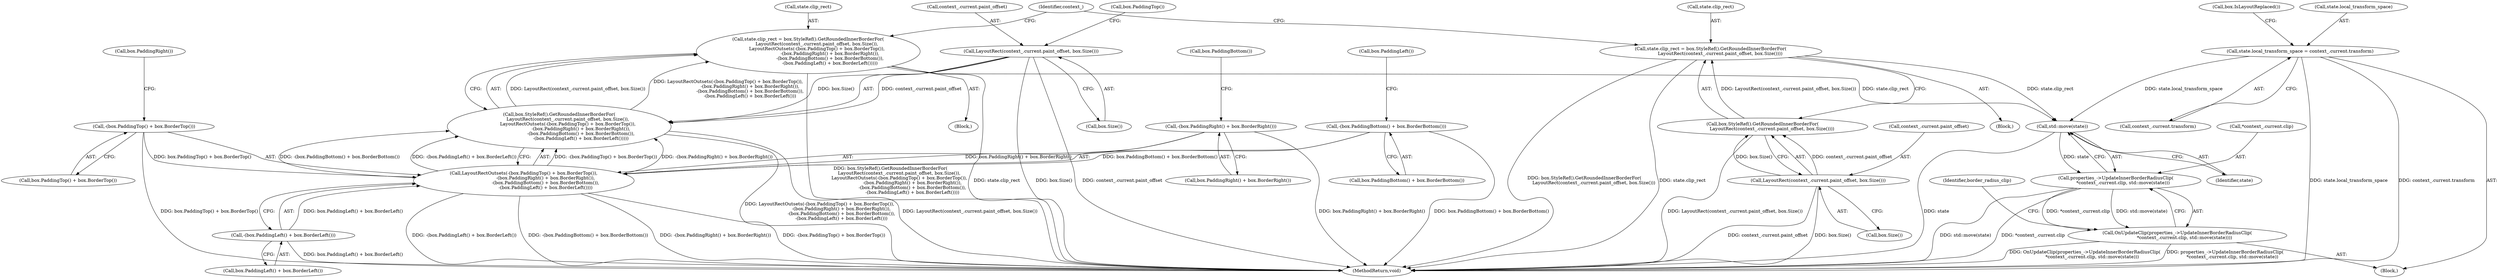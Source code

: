 digraph "0_Chrome_f911e11e7f6b5c0d6f5ee694a9871de6619889f7_7@API" {
"1000180" [label="(Call,std::move(state))"];
"1000129" [label="(Call,state.clip_rect = box.StyleRef().GetRoundedInnerBorderFor(\n            LayoutRect(context_.current.paint_offset, box.Size()),\n            LayoutRectOutsets(-(box.PaddingTop() + box.BorderTop()),\n                              -(box.PaddingRight() + box.BorderRight()),\n                              -(box.PaddingBottom() + box.BorderBottom()),\n                              -(box.PaddingLeft() + box.BorderLeft()))))"];
"1000133" [label="(Call,box.StyleRef().GetRoundedInnerBorderFor(\n            LayoutRect(context_.current.paint_offset, box.Size()),\n            LayoutRectOutsets(-(box.PaddingTop() + box.BorderTop()),\n                              -(box.PaddingRight() + box.BorderRight()),\n                              -(box.PaddingBottom() + box.BorderBottom()),\n                              -(box.PaddingLeft() + box.BorderLeft()))))"];
"1000134" [label="(Call,LayoutRect(context_.current.paint_offset, box.Size()))"];
"1000141" [label="(Call,LayoutRectOutsets(-(box.PaddingTop() + box.BorderTop()),\n                              -(box.PaddingRight() + box.BorderRight()),\n                              -(box.PaddingBottom() + box.BorderBottom()),\n                              -(box.PaddingLeft() + box.BorderLeft())))"];
"1000142" [label="(Call,-(box.PaddingTop() + box.BorderTop()))"];
"1000146" [label="(Call,-(box.PaddingRight() + box.BorderRight()))"];
"1000150" [label="(Call,-(box.PaddingBottom() + box.BorderBottom()))"];
"1000154" [label="(Call,-(box.PaddingLeft() + box.BorderLeft()))"];
"1000117" [label="(Call,state.local_transform_space = context_.current.transform)"];
"1000160" [label="(Call,state.clip_rect = box.StyleRef().GetRoundedInnerBorderFor(\n             LayoutRect(context_.current.paint_offset, box.Size())))"];
"1000164" [label="(Call,box.StyleRef().GetRoundedInnerBorderFor(\n             LayoutRect(context_.current.paint_offset, box.Size())))"];
"1000165" [label="(Call,LayoutRect(context_.current.paint_offset, box.Size()))"];
"1000173" [label="(Call,properties_->UpdateInnerBorderRadiusClip(\n          *context_.current.clip, std::move(state)))"];
"1000172" [label="(Call,OnUpdateClip(properties_->UpdateInnerBorderRadiusClip(\n          *context_.current.clip, std::move(state))))"];
"1000160" [label="(Call,state.clip_rect = box.StyleRef().GetRoundedInnerBorderFor(\n             LayoutRect(context_.current.paint_offset, box.Size())))"];
"1000166" [label="(Call,context_.current.paint_offset)"];
"1000135" [label="(Call,context_.current.paint_offset)"];
"1000150" [label="(Call,-(box.PaddingBottom() + box.BorderBottom()))"];
"1000129" [label="(Call,state.clip_rect = box.StyleRef().GetRoundedInnerBorderFor(\n            LayoutRect(context_.current.paint_offset, box.Size()),\n            LayoutRectOutsets(-(box.PaddingTop() + box.BorderTop()),\n                              -(box.PaddingRight() + box.BorderRight()),\n                              -(box.PaddingBottom() + box.BorderBottom()),\n                              -(box.PaddingLeft() + box.BorderLeft()))))"];
"1000128" [label="(Block,)"];
"1000156" [label="(Call,box.PaddingLeft())"];
"1000146" [label="(Call,-(box.PaddingRight() + box.BorderRight()))"];
"1000187" [label="(Identifier,border_radius_clip)"];
"1000161" [label="(Call,state.clip_rect)"];
"1000142" [label="(Call,-(box.PaddingTop() + box.BorderTop()))"];
"1000127" [label="(Call,box.IsLayoutReplaced())"];
"1000155" [label="(Call,box.PaddingLeft() + box.BorderLeft())"];
"1000130" [label="(Call,state.clip_rect)"];
"1000177" [label="(Identifier,context_)"];
"1000148" [label="(Call,box.PaddingRight())"];
"1000165" [label="(Call,LayoutRect(context_.current.paint_offset, box.Size()))"];
"1000140" [label="(Call,box.Size())"];
"1000143" [label="(Call,box.PaddingTop() + box.BorderTop())"];
"1000181" [label="(Identifier,state)"];
"1000154" [label="(Call,-(box.PaddingLeft() + box.BorderLeft()))"];
"1000134" [label="(Call,LayoutRect(context_.current.paint_offset, box.Size()))"];
"1000159" [label="(Block,)"];
"1000174" [label="(Call,*context_.current.clip)"];
"1000121" [label="(Call,context_.current.transform)"];
"1000133" [label="(Call,box.StyleRef().GetRoundedInnerBorderFor(\n            LayoutRect(context_.current.paint_offset, box.Size()),\n            LayoutRectOutsets(-(box.PaddingTop() + box.BorderTop()),\n                              -(box.PaddingRight() + box.BorderRight()),\n                              -(box.PaddingBottom() + box.BorderBottom()),\n                              -(box.PaddingLeft() + box.BorderLeft()))))"];
"1000110" [label="(Block,)"];
"1000164" [label="(Call,box.StyleRef().GetRoundedInnerBorderFor(\n             LayoutRect(context_.current.paint_offset, box.Size())))"];
"1000195" [label="(MethodReturn,void)"];
"1000172" [label="(Call,OnUpdateClip(properties_->UpdateInnerBorderRadiusClip(\n          *context_.current.clip, std::move(state))))"];
"1000141" [label="(Call,LayoutRectOutsets(-(box.PaddingTop() + box.BorderTop()),\n                              -(box.PaddingRight() + box.BorderRight()),\n                              -(box.PaddingBottom() + box.BorderBottom()),\n                              -(box.PaddingLeft() + box.BorderLeft())))"];
"1000173" [label="(Call,properties_->UpdateInnerBorderRadiusClip(\n          *context_.current.clip, std::move(state)))"];
"1000147" [label="(Call,box.PaddingRight() + box.BorderRight())"];
"1000151" [label="(Call,box.PaddingBottom() + box.BorderBottom())"];
"1000180" [label="(Call,std::move(state))"];
"1000152" [label="(Call,box.PaddingBottom())"];
"1000118" [label="(Call,state.local_transform_space)"];
"1000144" [label="(Call,box.PaddingTop())"];
"1000171" [label="(Call,box.Size())"];
"1000117" [label="(Call,state.local_transform_space = context_.current.transform)"];
"1000180" -> "1000173"  [label="AST: "];
"1000180" -> "1000181"  [label="CFG: "];
"1000181" -> "1000180"  [label="AST: "];
"1000173" -> "1000180"  [label="CFG: "];
"1000180" -> "1000195"  [label="DDG: state"];
"1000180" -> "1000173"  [label="DDG: state"];
"1000129" -> "1000180"  [label="DDG: state.clip_rect"];
"1000117" -> "1000180"  [label="DDG: state.local_transform_space"];
"1000160" -> "1000180"  [label="DDG: state.clip_rect"];
"1000129" -> "1000128"  [label="AST: "];
"1000129" -> "1000133"  [label="CFG: "];
"1000130" -> "1000129"  [label="AST: "];
"1000133" -> "1000129"  [label="AST: "];
"1000177" -> "1000129"  [label="CFG: "];
"1000129" -> "1000195"  [label="DDG: state.clip_rect"];
"1000129" -> "1000195"  [label="DDG: box.StyleRef().GetRoundedInnerBorderFor(\n            LayoutRect(context_.current.paint_offset, box.Size()),\n            LayoutRectOutsets(-(box.PaddingTop() + box.BorderTop()),\n                              -(box.PaddingRight() + box.BorderRight()),\n                              -(box.PaddingBottom() + box.BorderBottom()),\n                              -(box.PaddingLeft() + box.BorderLeft())))"];
"1000133" -> "1000129"  [label="DDG: LayoutRect(context_.current.paint_offset, box.Size())"];
"1000133" -> "1000129"  [label="DDG: LayoutRectOutsets(-(box.PaddingTop() + box.BorderTop()),\n                              -(box.PaddingRight() + box.BorderRight()),\n                              -(box.PaddingBottom() + box.BorderBottom()),\n                              -(box.PaddingLeft() + box.BorderLeft()))"];
"1000133" -> "1000141"  [label="CFG: "];
"1000134" -> "1000133"  [label="AST: "];
"1000141" -> "1000133"  [label="AST: "];
"1000133" -> "1000195"  [label="DDG: LayoutRectOutsets(-(box.PaddingTop() + box.BorderTop()),\n                              -(box.PaddingRight() + box.BorderRight()),\n                              -(box.PaddingBottom() + box.BorderBottom()),\n                              -(box.PaddingLeft() + box.BorderLeft()))"];
"1000133" -> "1000195"  [label="DDG: LayoutRect(context_.current.paint_offset, box.Size())"];
"1000134" -> "1000133"  [label="DDG: context_.current.paint_offset"];
"1000134" -> "1000133"  [label="DDG: box.Size()"];
"1000141" -> "1000133"  [label="DDG: -(box.PaddingTop() + box.BorderTop())"];
"1000141" -> "1000133"  [label="DDG: -(box.PaddingRight() + box.BorderRight())"];
"1000141" -> "1000133"  [label="DDG: -(box.PaddingBottom() + box.BorderBottom())"];
"1000141" -> "1000133"  [label="DDG: -(box.PaddingLeft() + box.BorderLeft())"];
"1000134" -> "1000140"  [label="CFG: "];
"1000135" -> "1000134"  [label="AST: "];
"1000140" -> "1000134"  [label="AST: "];
"1000144" -> "1000134"  [label="CFG: "];
"1000134" -> "1000195"  [label="DDG: box.Size()"];
"1000134" -> "1000195"  [label="DDG: context_.current.paint_offset"];
"1000141" -> "1000154"  [label="CFG: "];
"1000142" -> "1000141"  [label="AST: "];
"1000146" -> "1000141"  [label="AST: "];
"1000150" -> "1000141"  [label="AST: "];
"1000154" -> "1000141"  [label="AST: "];
"1000141" -> "1000195"  [label="DDG: -(box.PaddingLeft() + box.BorderLeft())"];
"1000141" -> "1000195"  [label="DDG: -(box.PaddingBottom() + box.BorderBottom())"];
"1000141" -> "1000195"  [label="DDG: -(box.PaddingRight() + box.BorderRight())"];
"1000141" -> "1000195"  [label="DDG: -(box.PaddingTop() + box.BorderTop())"];
"1000142" -> "1000141"  [label="DDG: box.PaddingTop() + box.BorderTop()"];
"1000146" -> "1000141"  [label="DDG: box.PaddingRight() + box.BorderRight()"];
"1000150" -> "1000141"  [label="DDG: box.PaddingBottom() + box.BorderBottom()"];
"1000154" -> "1000141"  [label="DDG: box.PaddingLeft() + box.BorderLeft()"];
"1000142" -> "1000143"  [label="CFG: "];
"1000143" -> "1000142"  [label="AST: "];
"1000148" -> "1000142"  [label="CFG: "];
"1000142" -> "1000195"  [label="DDG: box.PaddingTop() + box.BorderTop()"];
"1000146" -> "1000147"  [label="CFG: "];
"1000147" -> "1000146"  [label="AST: "];
"1000152" -> "1000146"  [label="CFG: "];
"1000146" -> "1000195"  [label="DDG: box.PaddingRight() + box.BorderRight()"];
"1000150" -> "1000151"  [label="CFG: "];
"1000151" -> "1000150"  [label="AST: "];
"1000156" -> "1000150"  [label="CFG: "];
"1000150" -> "1000195"  [label="DDG: box.PaddingBottom() + box.BorderBottom()"];
"1000154" -> "1000155"  [label="CFG: "];
"1000155" -> "1000154"  [label="AST: "];
"1000154" -> "1000195"  [label="DDG: box.PaddingLeft() + box.BorderLeft()"];
"1000117" -> "1000110"  [label="AST: "];
"1000117" -> "1000121"  [label="CFG: "];
"1000118" -> "1000117"  [label="AST: "];
"1000121" -> "1000117"  [label="AST: "];
"1000127" -> "1000117"  [label="CFG: "];
"1000117" -> "1000195"  [label="DDG: state.local_transform_space"];
"1000117" -> "1000195"  [label="DDG: context_.current.transform"];
"1000160" -> "1000159"  [label="AST: "];
"1000160" -> "1000164"  [label="CFG: "];
"1000161" -> "1000160"  [label="AST: "];
"1000164" -> "1000160"  [label="AST: "];
"1000177" -> "1000160"  [label="CFG: "];
"1000160" -> "1000195"  [label="DDG: box.StyleRef().GetRoundedInnerBorderFor(\n             LayoutRect(context_.current.paint_offset, box.Size()))"];
"1000160" -> "1000195"  [label="DDG: state.clip_rect"];
"1000164" -> "1000160"  [label="DDG: LayoutRect(context_.current.paint_offset, box.Size())"];
"1000164" -> "1000165"  [label="CFG: "];
"1000165" -> "1000164"  [label="AST: "];
"1000164" -> "1000195"  [label="DDG: LayoutRect(context_.current.paint_offset, box.Size())"];
"1000165" -> "1000164"  [label="DDG: context_.current.paint_offset"];
"1000165" -> "1000164"  [label="DDG: box.Size()"];
"1000165" -> "1000171"  [label="CFG: "];
"1000166" -> "1000165"  [label="AST: "];
"1000171" -> "1000165"  [label="AST: "];
"1000165" -> "1000195"  [label="DDG: context_.current.paint_offset"];
"1000165" -> "1000195"  [label="DDG: box.Size()"];
"1000173" -> "1000172"  [label="AST: "];
"1000174" -> "1000173"  [label="AST: "];
"1000172" -> "1000173"  [label="CFG: "];
"1000173" -> "1000195"  [label="DDG: std::move(state)"];
"1000173" -> "1000195"  [label="DDG: *context_.current.clip"];
"1000173" -> "1000172"  [label="DDG: *context_.current.clip"];
"1000173" -> "1000172"  [label="DDG: std::move(state)"];
"1000172" -> "1000110"  [label="AST: "];
"1000187" -> "1000172"  [label="CFG: "];
"1000172" -> "1000195"  [label="DDG: OnUpdateClip(properties_->UpdateInnerBorderRadiusClip(\n          *context_.current.clip, std::move(state)))"];
"1000172" -> "1000195"  [label="DDG: properties_->UpdateInnerBorderRadiusClip(\n          *context_.current.clip, std::move(state))"];
}
